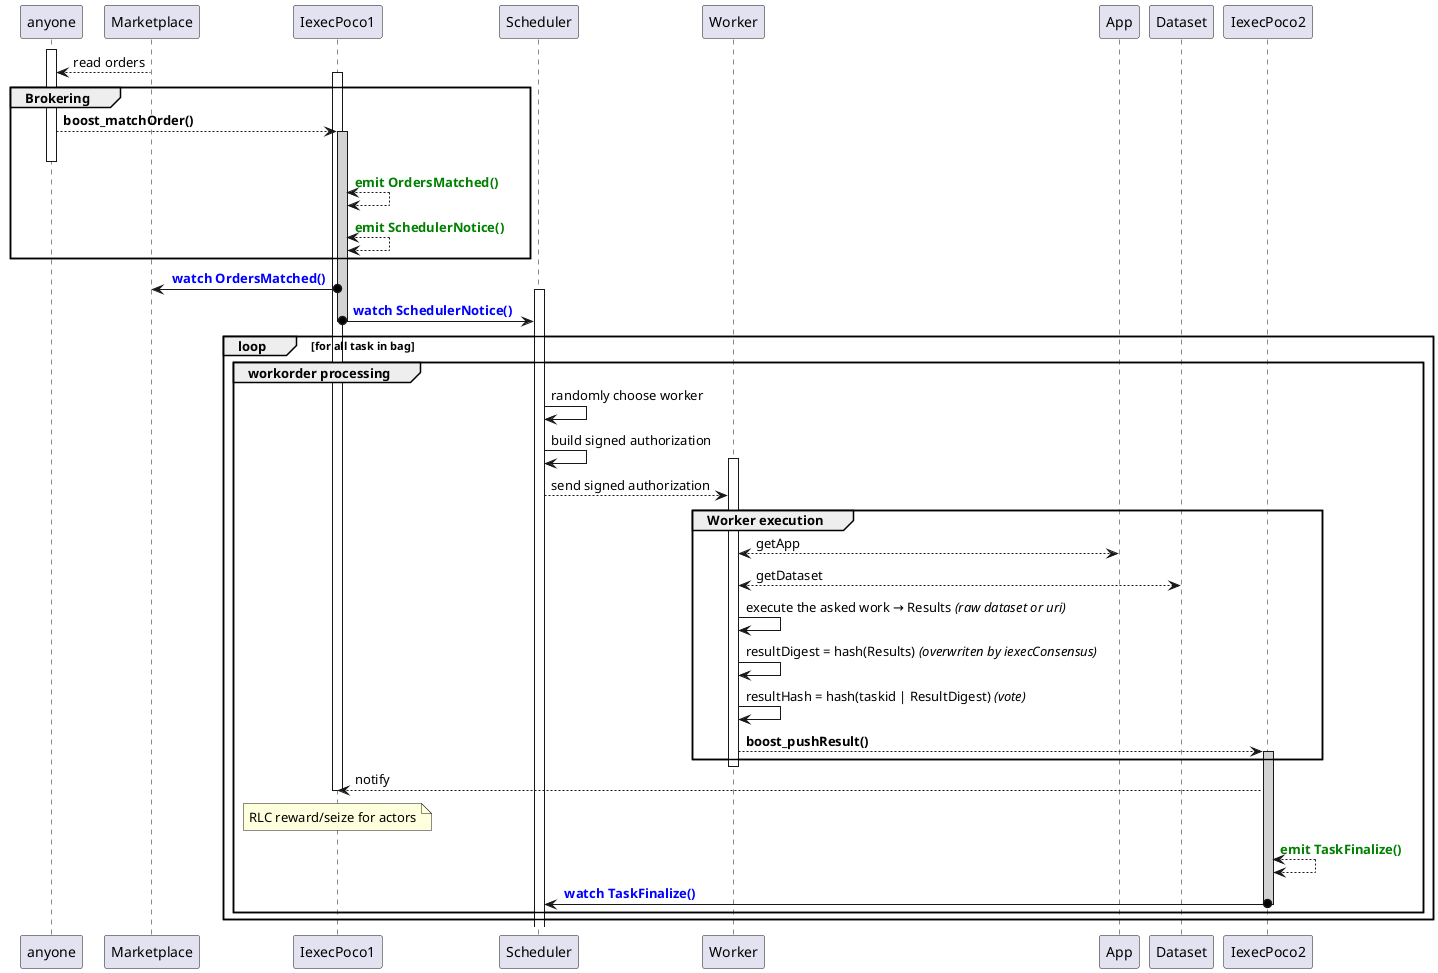 @startuml

activate anyone
Marketplace --> anyone  : read orders
activate IexecPoco1

group Brokering
	anyone --> IexecPoco1 : <b>boost_matchOrder()
	activate IexecPoco1 #lightgrey
	deactivate anyone
	IexecPoco1 <--> IexecPoco1 : <font color=green><b>emit OrdersMatched()
	IexecPoco1 <--> IexecPoco1 : <font color=green><b>emit SchedulerNotice()
end

IexecPoco1 o-> Marketplace : <font color=blue><b> watch OrdersMatched()
deactivate Marketplace
activate Scheduler
IexecPoco1 o-> Scheduler : <font color=blue><b> watch SchedulerNotice()
deactivate IexecPoco1

loop for all task in bag

	group workorder processing
		Scheduler -> Scheduler : randomly choose worker
		Scheduler -> Scheduler : build signed authorization
		activate Worker
		Scheduler --> Worker : send signed authorization

		group Worker execution
			Worker  <--> App : getApp
			Worker  <--> Dataset : getDataset
			Worker -> Worker : execute the asked work → Results //(raw dataset or uri)//
			Worker -> Worker : resultDigest = hash(Results) //(overwriten by iexecConsensus)//
			Worker -> Worker : resultHash = hash(taskid | ResultDigest) //(vote)//
			Worker --> IexecPoco2 : <b>boost_pushResult()
			activate IexecPoco2 #lightgrey
		end

		deactivate  Worker

		IexecPoco2 --> IexecPoco1 : notify
		note over IexecPoco1 : RLC reward/seize for actors
		deactivate IexecPoco1
		IexecPoco2 <--> IexecPoco2 : <font color=green><b>emit TaskFinalize()
        IexecPoco2 o-> Scheduler : <font color=blue><b> watch TaskFinalize()
		deactivate IexecPoco2

	end
end

@enduml
